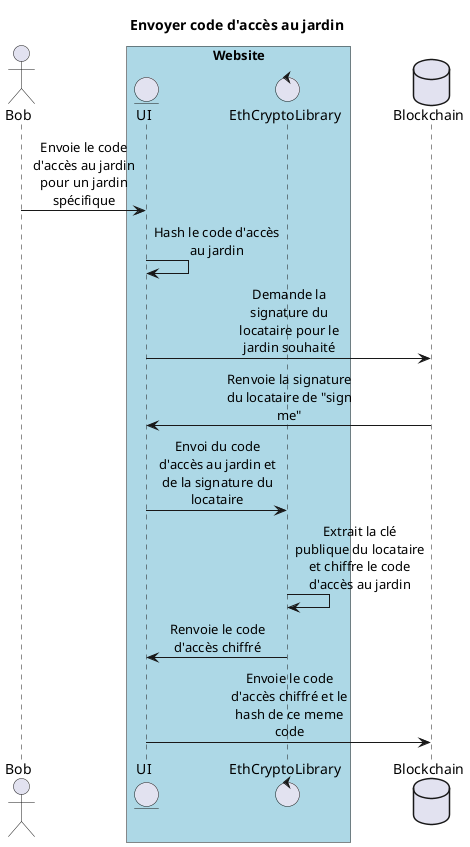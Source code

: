 @startuml envoyerCodeJardin
title **Envoyer code d'accès au jardin**
skinparam sequenceMessageAlign center
skinparam maxMessageSize 130

actor Bob
box "Website" #LightBlue
entity UI
control EthCryptoLibrary
end box

database Blockchain

Bob -> UI: Envoie le code d'accès au jardin pour un jardin spécifique
UI-> UI : Hash le code d'accès au jardin
UI -> Blockchain: Demande la signature du locataire pour le jardin souhaité
Blockchain-> UI : Renvoie la signature du locataire de "sign me"
UI-> EthCryptoLibrary: Envoi du code d'accès au jardin et de la signature du locataire
EthCryptoLibrary -> EthCryptoLibrary: Extrait la clé publique du locataire et chiffre le code d'accès au jardin
EthCryptoLibrary -> UI : Renvoie le code d'accès chiffré
UI -> Blockchain : Envoie le code d'accès chiffré et le hash de ce meme code

@enduml